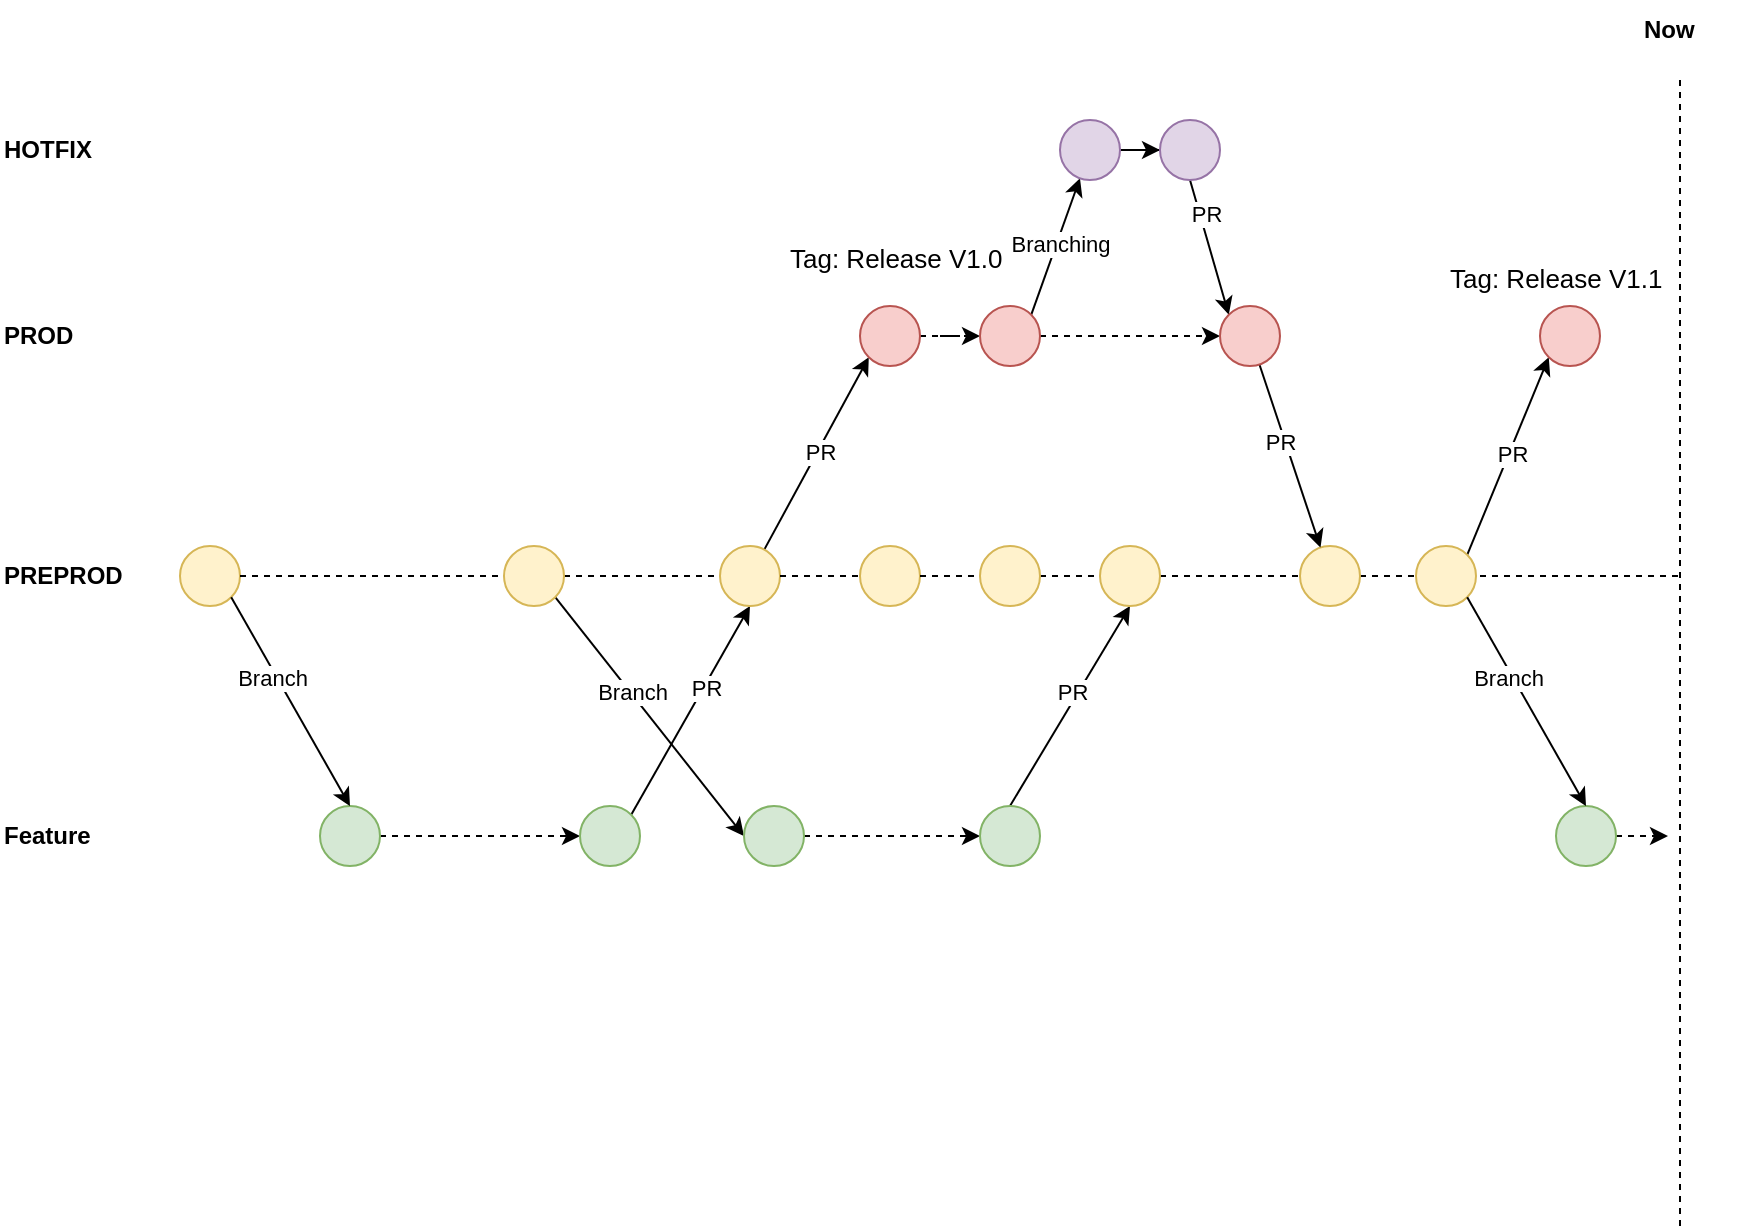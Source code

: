 <mxfile version="21.7.2" type="github">
  <diagram name="Page-1" id="30jMvrZIyP1G3n7aPaC9">
    <mxGraphModel dx="1050" dy="574" grid="1" gridSize="10" guides="1" tooltips="1" connect="1" arrows="1" fold="1" page="1" pageScale="1" pageWidth="1100" pageHeight="850" math="0" shadow="0">
      <root>
        <mxCell id="0" />
        <mxCell id="1" parent="0" />
        <mxCell id="OrPWa8Vp4hhjhBkifzry-1" value="" style="ellipse;whiteSpace=wrap;html=1;fillColor=#fff2cc;strokeColor=#d6b656;" vertex="1" parent="1">
          <mxGeometry x="200" y="313" width="30" height="30" as="geometry" />
        </mxCell>
        <mxCell id="OrPWa8Vp4hhjhBkifzry-10" style="edgeStyle=orthogonalEdgeStyle;rounded=0;orthogonalLoop=1;jettySize=auto;html=1;entryX=0;entryY=0.5;entryDx=0;entryDy=0;dashed=1;" edge="1" parent="1" source="OrPWa8Vp4hhjhBkifzry-2" target="OrPWa8Vp4hhjhBkifzry-9">
          <mxGeometry relative="1" as="geometry" />
        </mxCell>
        <mxCell id="OrPWa8Vp4hhjhBkifzry-2" value="" style="ellipse;whiteSpace=wrap;html=1;fillColor=#d5e8d4;strokeColor=#82b366;" vertex="1" parent="1">
          <mxGeometry x="270" y="443" width="30" height="30" as="geometry" />
        </mxCell>
        <mxCell id="OrPWa8Vp4hhjhBkifzry-3" value="" style="endArrow=classic;html=1;rounded=0;exitX=1;exitY=1;exitDx=0;exitDy=0;entryX=0.5;entryY=0;entryDx=0;entryDy=0;" edge="1" parent="1" source="OrPWa8Vp4hhjhBkifzry-1" target="OrPWa8Vp4hhjhBkifzry-2">
          <mxGeometry width="50" height="50" relative="1" as="geometry">
            <mxPoint x="510" y="403" as="sourcePoint" />
            <mxPoint x="560" y="353" as="targetPoint" />
          </mxGeometry>
        </mxCell>
        <mxCell id="OrPWa8Vp4hhjhBkifzry-26" value="Branch" style="edgeLabel;html=1;align=center;verticalAlign=middle;resizable=0;points=[];" vertex="1" connectable="0" parent="OrPWa8Vp4hhjhBkifzry-3">
          <mxGeometry x="-0.252" y="-2" relative="1" as="geometry">
            <mxPoint as="offset" />
          </mxGeometry>
        </mxCell>
        <mxCell id="OrPWa8Vp4hhjhBkifzry-5" value="Feature" style="text;html=1;strokeColor=none;fillColor=none;align=left;verticalAlign=middle;whiteSpace=wrap;rounded=0;fontStyle=1" vertex="1" parent="1">
          <mxGeometry x="110" y="443" width="60" height="30" as="geometry" />
        </mxCell>
        <mxCell id="OrPWa8Vp4hhjhBkifzry-7" value="PREPROD" style="text;html=1;strokeColor=none;fillColor=none;align=left;verticalAlign=middle;whiteSpace=wrap;rounded=0;fontStyle=1" vertex="1" parent="1">
          <mxGeometry x="110" y="313" width="60" height="30" as="geometry" />
        </mxCell>
        <mxCell id="OrPWa8Vp4hhjhBkifzry-8" value="" style="endArrow=none;dashed=1;html=1;rounded=0;exitX=1;exitY=0.5;exitDx=0;exitDy=0;" edge="1" parent="1" source="OrPWa8Vp4hhjhBkifzry-31">
          <mxGeometry width="50" height="50" relative="1" as="geometry">
            <mxPoint x="510" y="403" as="sourcePoint" />
            <mxPoint x="950" y="328" as="targetPoint" />
          </mxGeometry>
        </mxCell>
        <mxCell id="OrPWa8Vp4hhjhBkifzry-13" style="rounded=0;orthogonalLoop=1;jettySize=auto;html=1;exitX=1;exitY=0;exitDx=0;exitDy=0;entryX=0.5;entryY=1;entryDx=0;entryDy=0;" edge="1" parent="1" source="OrPWa8Vp4hhjhBkifzry-9" target="OrPWa8Vp4hhjhBkifzry-11">
          <mxGeometry relative="1" as="geometry" />
        </mxCell>
        <mxCell id="OrPWa8Vp4hhjhBkifzry-27" value="PR" style="edgeLabel;html=1;align=center;verticalAlign=middle;resizable=0;points=[];" vertex="1" connectable="0" parent="OrPWa8Vp4hhjhBkifzry-13">
          <mxGeometry x="0.227" y="-1" relative="1" as="geometry">
            <mxPoint as="offset" />
          </mxGeometry>
        </mxCell>
        <mxCell id="OrPWa8Vp4hhjhBkifzry-9" value="" style="ellipse;whiteSpace=wrap;html=1;fillColor=#d5e8d4;strokeColor=#82b366;" vertex="1" parent="1">
          <mxGeometry x="400" y="443" width="30" height="30" as="geometry" />
        </mxCell>
        <mxCell id="OrPWa8Vp4hhjhBkifzry-12" value="" style="endArrow=none;dashed=1;html=1;rounded=0;exitX=1;exitY=0.5;exitDx=0;exitDy=0;" edge="1" parent="1" source="OrPWa8Vp4hhjhBkifzry-17" target="OrPWa8Vp4hhjhBkifzry-11">
          <mxGeometry width="50" height="50" relative="1" as="geometry">
            <mxPoint x="230" y="328" as="sourcePoint" />
            <mxPoint x="980" y="328" as="targetPoint" />
          </mxGeometry>
        </mxCell>
        <mxCell id="OrPWa8Vp4hhjhBkifzry-15" style="rounded=0;orthogonalLoop=1;jettySize=auto;html=1;entryX=0;entryY=1;entryDx=0;entryDy=0;" edge="1" parent="1" source="OrPWa8Vp4hhjhBkifzry-11" target="OrPWa8Vp4hhjhBkifzry-14">
          <mxGeometry relative="1" as="geometry" />
        </mxCell>
        <mxCell id="OrPWa8Vp4hhjhBkifzry-25" value="PR" style="edgeLabel;html=1;align=center;verticalAlign=middle;resizable=0;points=[];" vertex="1" connectable="0" parent="OrPWa8Vp4hhjhBkifzry-15">
          <mxGeometry x="0.028" y="-1" relative="1" as="geometry">
            <mxPoint as="offset" />
          </mxGeometry>
        </mxCell>
        <mxCell id="OrPWa8Vp4hhjhBkifzry-11" value="" style="ellipse;whiteSpace=wrap;html=1;fillColor=#fff2cc;strokeColor=#d6b656;" vertex="1" parent="1">
          <mxGeometry x="470" y="313" width="30" height="30" as="geometry" />
        </mxCell>
        <mxCell id="OrPWa8Vp4hhjhBkifzry-49" style="edgeStyle=orthogonalEdgeStyle;rounded=0;orthogonalLoop=1;jettySize=auto;html=1;dashed=1;" edge="1" parent="1" source="OrPWa8Vp4hhjhBkifzry-14" target="OrPWa8Vp4hhjhBkifzry-48">
          <mxGeometry relative="1" as="geometry" />
        </mxCell>
        <mxCell id="OrPWa8Vp4hhjhBkifzry-14" value="" style="ellipse;whiteSpace=wrap;html=1;fillColor=#f8cecc;strokeColor=#b85450;" vertex="1" parent="1">
          <mxGeometry x="540" y="193" width="30" height="30" as="geometry" />
        </mxCell>
        <mxCell id="OrPWa8Vp4hhjhBkifzry-16" value="PROD" style="text;html=1;strokeColor=none;fillColor=none;align=left;verticalAlign=middle;whiteSpace=wrap;rounded=0;fontStyle=1" vertex="1" parent="1">
          <mxGeometry x="110" y="193" width="60" height="30" as="geometry" />
        </mxCell>
        <mxCell id="OrPWa8Vp4hhjhBkifzry-18" value="" style="endArrow=none;dashed=1;html=1;rounded=0;exitX=1;exitY=0.5;exitDx=0;exitDy=0;" edge="1" parent="1" source="OrPWa8Vp4hhjhBkifzry-1" target="OrPWa8Vp4hhjhBkifzry-17">
          <mxGeometry width="50" height="50" relative="1" as="geometry">
            <mxPoint x="230" y="328" as="sourcePoint" />
            <mxPoint x="470" y="328" as="targetPoint" />
          </mxGeometry>
        </mxCell>
        <mxCell id="OrPWa8Vp4hhjhBkifzry-21" style="rounded=0;orthogonalLoop=1;jettySize=auto;html=1;exitX=1;exitY=1;exitDx=0;exitDy=0;entryX=0;entryY=0.5;entryDx=0;entryDy=0;" edge="1" parent="1" source="OrPWa8Vp4hhjhBkifzry-17" target="OrPWa8Vp4hhjhBkifzry-19">
          <mxGeometry relative="1" as="geometry" />
        </mxCell>
        <mxCell id="OrPWa8Vp4hhjhBkifzry-28" value="Branch" style="edgeLabel;html=1;align=center;verticalAlign=middle;resizable=0;points=[];" vertex="1" connectable="0" parent="OrPWa8Vp4hhjhBkifzry-21">
          <mxGeometry x="-0.202" y="1" relative="1" as="geometry">
            <mxPoint as="offset" />
          </mxGeometry>
        </mxCell>
        <mxCell id="OrPWa8Vp4hhjhBkifzry-17" value="" style="ellipse;whiteSpace=wrap;html=1;fillColor=#fff2cc;strokeColor=#d6b656;" vertex="1" parent="1">
          <mxGeometry x="362" y="313" width="30" height="30" as="geometry" />
        </mxCell>
        <mxCell id="OrPWa8Vp4hhjhBkifzry-22" style="edgeStyle=orthogonalEdgeStyle;rounded=0;orthogonalLoop=1;jettySize=auto;html=1;dashed=1;" edge="1" parent="1" source="OrPWa8Vp4hhjhBkifzry-19" target="OrPWa8Vp4hhjhBkifzry-20">
          <mxGeometry relative="1" as="geometry" />
        </mxCell>
        <mxCell id="OrPWa8Vp4hhjhBkifzry-19" value="" style="ellipse;whiteSpace=wrap;html=1;fillColor=#d5e8d4;strokeColor=#82b366;" vertex="1" parent="1">
          <mxGeometry x="482" y="443" width="30" height="30" as="geometry" />
        </mxCell>
        <mxCell id="OrPWa8Vp4hhjhBkifzry-24" style="rounded=0;orthogonalLoop=1;jettySize=auto;html=1;exitX=0.5;exitY=0;exitDx=0;exitDy=0;entryX=0.5;entryY=1;entryDx=0;entryDy=0;" edge="1" parent="1" source="OrPWa8Vp4hhjhBkifzry-20" target="OrPWa8Vp4hhjhBkifzry-23">
          <mxGeometry relative="1" as="geometry" />
        </mxCell>
        <mxCell id="OrPWa8Vp4hhjhBkifzry-29" value="PR" style="edgeLabel;html=1;align=center;verticalAlign=middle;resizable=0;points=[];" vertex="1" connectable="0" parent="OrPWa8Vp4hhjhBkifzry-24">
          <mxGeometry x="0.113" y="3" relative="1" as="geometry">
            <mxPoint as="offset" />
          </mxGeometry>
        </mxCell>
        <mxCell id="OrPWa8Vp4hhjhBkifzry-20" value="" style="ellipse;whiteSpace=wrap;html=1;fillColor=#d5e8d4;strokeColor=#82b366;" vertex="1" parent="1">
          <mxGeometry x="600" y="443" width="30" height="30" as="geometry" />
        </mxCell>
        <mxCell id="OrPWa8Vp4hhjhBkifzry-30" value="&lt;h1 style=&quot;font-size: 13px;&quot;&gt;&lt;span style=&quot;font-weight: normal;&quot;&gt;Tag: Release V1.0&lt;/span&gt;&lt;/h1&gt;" style="text;html=1;strokeColor=none;fillColor=none;spacing=5;spacingTop=-20;whiteSpace=wrap;overflow=hidden;rounded=0;fontSize=13;" vertex="1" parent="1">
          <mxGeometry x="500" y="163" width="130" height="20" as="geometry" />
        </mxCell>
        <mxCell id="OrPWa8Vp4hhjhBkifzry-32" value="" style="endArrow=none;dashed=1;html=1;rounded=0;exitX=1;exitY=0.5;exitDx=0;exitDy=0;" edge="1" parent="1" source="OrPWa8Vp4hhjhBkifzry-46" target="OrPWa8Vp4hhjhBkifzry-31">
          <mxGeometry width="50" height="50" relative="1" as="geometry">
            <mxPoint x="500" y="328" as="sourcePoint" />
            <mxPoint x="980" y="328" as="targetPoint" />
          </mxGeometry>
        </mxCell>
        <mxCell id="OrPWa8Vp4hhjhBkifzry-31" value="" style="ellipse;whiteSpace=wrap;html=1;fillColor=#fff2cc;strokeColor=#d6b656;" vertex="1" parent="1">
          <mxGeometry x="760" y="313" width="30" height="30" as="geometry" />
        </mxCell>
        <mxCell id="OrPWa8Vp4hhjhBkifzry-33" style="rounded=0;orthogonalLoop=1;jettySize=auto;html=1;entryX=0;entryY=1;entryDx=0;entryDy=0;exitX=1;exitY=0;exitDx=0;exitDy=0;" edge="1" parent="1" target="OrPWa8Vp4hhjhBkifzry-35" source="OrPWa8Vp4hhjhBkifzry-38">
          <mxGeometry relative="1" as="geometry">
            <mxPoint x="780" y="315" as="sourcePoint" />
          </mxGeometry>
        </mxCell>
        <mxCell id="OrPWa8Vp4hhjhBkifzry-34" value="PR" style="edgeLabel;html=1;align=center;verticalAlign=middle;resizable=0;points=[];" vertex="1" connectable="0" parent="OrPWa8Vp4hhjhBkifzry-33">
          <mxGeometry x="0.028" y="-1" relative="1" as="geometry">
            <mxPoint as="offset" />
          </mxGeometry>
        </mxCell>
        <mxCell id="OrPWa8Vp4hhjhBkifzry-35" value="" style="ellipse;whiteSpace=wrap;html=1;fillColor=#f8cecc;strokeColor=#b85450;" vertex="1" parent="1">
          <mxGeometry x="880" y="193" width="30" height="30" as="geometry" />
        </mxCell>
        <mxCell id="OrPWa8Vp4hhjhBkifzry-36" value="&lt;h1 style=&quot;font-size: 13px;&quot;&gt;&lt;span style=&quot;font-weight: normal;&quot;&gt;Tag: Release V1.1&lt;/span&gt;&lt;/h1&gt;" style="text;html=1;strokeColor=none;fillColor=none;spacing=5;spacingTop=-20;whiteSpace=wrap;overflow=hidden;rounded=0;fontSize=13;" vertex="1" parent="1">
          <mxGeometry x="830" y="173" width="130" height="20" as="geometry" />
        </mxCell>
        <mxCell id="OrPWa8Vp4hhjhBkifzry-23" value="" style="ellipse;whiteSpace=wrap;html=1;fillColor=#fff2cc;strokeColor=#d6b656;" vertex="1" parent="1">
          <mxGeometry x="660" y="313" width="30" height="30" as="geometry" />
        </mxCell>
        <mxCell id="OrPWa8Vp4hhjhBkifzry-37" value="" style="endArrow=none;dashed=1;html=1;rounded=0;" edge="1" parent="1">
          <mxGeometry width="50" height="50" relative="1" as="geometry">
            <mxPoint x="950" y="653" as="sourcePoint" />
            <mxPoint x="950" y="80" as="targetPoint" />
          </mxGeometry>
        </mxCell>
        <mxCell id="OrPWa8Vp4hhjhBkifzry-38" value="" style="ellipse;whiteSpace=wrap;html=1;fillColor=#fff2cc;strokeColor=#d6b656;" vertex="1" parent="1">
          <mxGeometry x="818" y="313" width="30" height="30" as="geometry" />
        </mxCell>
        <mxCell id="OrPWa8Vp4hhjhBkifzry-42" style="edgeStyle=orthogonalEdgeStyle;rounded=0;orthogonalLoop=1;jettySize=auto;html=1;dashed=1;" edge="1" parent="1" source="OrPWa8Vp4hhjhBkifzry-39">
          <mxGeometry relative="1" as="geometry">
            <mxPoint x="944" y="458" as="targetPoint" />
          </mxGeometry>
        </mxCell>
        <mxCell id="OrPWa8Vp4hhjhBkifzry-39" value="" style="ellipse;whiteSpace=wrap;html=1;fillColor=#d5e8d4;strokeColor=#82b366;" vertex="1" parent="1">
          <mxGeometry x="888" y="443" width="30" height="30" as="geometry" />
        </mxCell>
        <mxCell id="OrPWa8Vp4hhjhBkifzry-40" value="" style="endArrow=classic;html=1;rounded=0;exitX=1;exitY=1;exitDx=0;exitDy=0;entryX=0.5;entryY=0;entryDx=0;entryDy=0;" edge="1" parent="1" source="OrPWa8Vp4hhjhBkifzry-38" target="OrPWa8Vp4hhjhBkifzry-39">
          <mxGeometry width="50" height="50" relative="1" as="geometry">
            <mxPoint x="1128" y="403" as="sourcePoint" />
            <mxPoint x="1178" y="353" as="targetPoint" />
          </mxGeometry>
        </mxCell>
        <mxCell id="OrPWa8Vp4hhjhBkifzry-41" value="Branch" style="edgeLabel;html=1;align=center;verticalAlign=middle;resizable=0;points=[];" vertex="1" connectable="0" parent="OrPWa8Vp4hhjhBkifzry-40">
          <mxGeometry x="-0.252" y="-2" relative="1" as="geometry">
            <mxPoint as="offset" />
          </mxGeometry>
        </mxCell>
        <mxCell id="OrPWa8Vp4hhjhBkifzry-43" value="Now" style="text;html=1;strokeColor=none;fillColor=none;align=left;verticalAlign=middle;whiteSpace=wrap;rounded=0;fontStyle=1" vertex="1" parent="1">
          <mxGeometry x="930" y="40" width="60" height="30" as="geometry" />
        </mxCell>
        <mxCell id="OrPWa8Vp4hhjhBkifzry-45" value="" style="endArrow=none;dashed=1;html=1;rounded=0;exitX=1;exitY=0.5;exitDx=0;exitDy=0;" edge="1" parent="1" source="OrPWa8Vp4hhjhBkifzry-11" target="OrPWa8Vp4hhjhBkifzry-44">
          <mxGeometry width="50" height="50" relative="1" as="geometry">
            <mxPoint x="500" y="328" as="sourcePoint" />
            <mxPoint x="760" y="328" as="targetPoint" />
          </mxGeometry>
        </mxCell>
        <mxCell id="OrPWa8Vp4hhjhBkifzry-44" value="" style="ellipse;whiteSpace=wrap;html=1;fillColor=#fff2cc;strokeColor=#d6b656;" vertex="1" parent="1">
          <mxGeometry x="540" y="313" width="30" height="30" as="geometry" />
        </mxCell>
        <mxCell id="OrPWa8Vp4hhjhBkifzry-47" value="" style="endArrow=none;dashed=1;html=1;rounded=0;exitX=1;exitY=0.5;exitDx=0;exitDy=0;" edge="1" parent="1" source="OrPWa8Vp4hhjhBkifzry-44" target="OrPWa8Vp4hhjhBkifzry-46">
          <mxGeometry width="50" height="50" relative="1" as="geometry">
            <mxPoint x="570" y="328" as="sourcePoint" />
            <mxPoint x="760" y="328" as="targetPoint" />
          </mxGeometry>
        </mxCell>
        <mxCell id="OrPWa8Vp4hhjhBkifzry-46" value="" style="ellipse;whiteSpace=wrap;html=1;fillColor=#fff2cc;strokeColor=#d6b656;" vertex="1" parent="1">
          <mxGeometry x="600" y="313" width="30" height="30" as="geometry" />
        </mxCell>
        <mxCell id="OrPWa8Vp4hhjhBkifzry-52" style="rounded=0;orthogonalLoop=1;jettySize=auto;html=1;exitX=1;exitY=0;exitDx=0;exitDy=0;" edge="1" parent="1" source="OrPWa8Vp4hhjhBkifzry-48" target="OrPWa8Vp4hhjhBkifzry-50">
          <mxGeometry relative="1" as="geometry" />
        </mxCell>
        <mxCell id="OrPWa8Vp4hhjhBkifzry-57" value="Branching" style="edgeLabel;html=1;align=center;verticalAlign=middle;resizable=0;points=[];" vertex="1" connectable="0" parent="OrPWa8Vp4hhjhBkifzry-52">
          <mxGeometry x="0.046" y="-1" relative="1" as="geometry">
            <mxPoint as="offset" />
          </mxGeometry>
        </mxCell>
        <mxCell id="OrPWa8Vp4hhjhBkifzry-58" style="edgeStyle=orthogonalEdgeStyle;rounded=0;orthogonalLoop=1;jettySize=auto;html=1;entryX=0;entryY=0.5;entryDx=0;entryDy=0;dashed=1;" edge="1" parent="1" source="OrPWa8Vp4hhjhBkifzry-48" target="OrPWa8Vp4hhjhBkifzry-55">
          <mxGeometry relative="1" as="geometry" />
        </mxCell>
        <mxCell id="OrPWa8Vp4hhjhBkifzry-48" value="" style="ellipse;whiteSpace=wrap;html=1;fillColor=#f8cecc;strokeColor=#b85450;" vertex="1" parent="1">
          <mxGeometry x="600" y="193" width="30" height="30" as="geometry" />
        </mxCell>
        <mxCell id="OrPWa8Vp4hhjhBkifzry-54" style="edgeStyle=orthogonalEdgeStyle;rounded=0;orthogonalLoop=1;jettySize=auto;html=1;exitX=1;exitY=0.5;exitDx=0;exitDy=0;" edge="1" parent="1" source="OrPWa8Vp4hhjhBkifzry-50" target="OrPWa8Vp4hhjhBkifzry-53">
          <mxGeometry relative="1" as="geometry" />
        </mxCell>
        <mxCell id="OrPWa8Vp4hhjhBkifzry-50" value="" style="ellipse;whiteSpace=wrap;html=1;fillColor=#e1d5e7;strokeColor=#9673a6;" vertex="1" parent="1">
          <mxGeometry x="640" y="100" width="30" height="30" as="geometry" />
        </mxCell>
        <mxCell id="OrPWa8Vp4hhjhBkifzry-51" value="HOTFIX" style="text;html=1;strokeColor=none;fillColor=none;align=left;verticalAlign=middle;whiteSpace=wrap;rounded=0;fontStyle=1" vertex="1" parent="1">
          <mxGeometry x="110" y="100" width="60" height="30" as="geometry" />
        </mxCell>
        <mxCell id="OrPWa8Vp4hhjhBkifzry-56" style="rounded=0;orthogonalLoop=1;jettySize=auto;html=1;exitX=0.5;exitY=1;exitDx=0;exitDy=0;entryX=0;entryY=0;entryDx=0;entryDy=0;" edge="1" parent="1" source="OrPWa8Vp4hhjhBkifzry-53" target="OrPWa8Vp4hhjhBkifzry-55">
          <mxGeometry relative="1" as="geometry" />
        </mxCell>
        <mxCell id="OrPWa8Vp4hhjhBkifzry-61" value="PR" style="edgeLabel;html=1;align=center;verticalAlign=middle;resizable=0;points=[];" vertex="1" connectable="0" parent="OrPWa8Vp4hhjhBkifzry-56">
          <mxGeometry x="-0.505" y="2" relative="1" as="geometry">
            <mxPoint x="1" as="offset" />
          </mxGeometry>
        </mxCell>
        <mxCell id="OrPWa8Vp4hhjhBkifzry-53" value="" style="ellipse;whiteSpace=wrap;html=1;fillColor=#e1d5e7;strokeColor=#9673a6;" vertex="1" parent="1">
          <mxGeometry x="690" y="100" width="30" height="30" as="geometry" />
        </mxCell>
        <mxCell id="OrPWa8Vp4hhjhBkifzry-59" style="rounded=0;orthogonalLoop=1;jettySize=auto;html=1;" edge="1" parent="1" source="OrPWa8Vp4hhjhBkifzry-55" target="OrPWa8Vp4hhjhBkifzry-31">
          <mxGeometry relative="1" as="geometry" />
        </mxCell>
        <mxCell id="OrPWa8Vp4hhjhBkifzry-60" value="PR" style="edgeLabel;html=1;align=center;verticalAlign=middle;resizable=0;points=[];" vertex="1" connectable="0" parent="OrPWa8Vp4hhjhBkifzry-59">
          <mxGeometry x="-0.176" y="-3" relative="1" as="geometry">
            <mxPoint as="offset" />
          </mxGeometry>
        </mxCell>
        <mxCell id="OrPWa8Vp4hhjhBkifzry-55" value="" style="ellipse;whiteSpace=wrap;html=1;fillColor=#f8cecc;strokeColor=#b85450;" vertex="1" parent="1">
          <mxGeometry x="720" y="193" width="30" height="30" as="geometry" />
        </mxCell>
      </root>
    </mxGraphModel>
  </diagram>
</mxfile>
